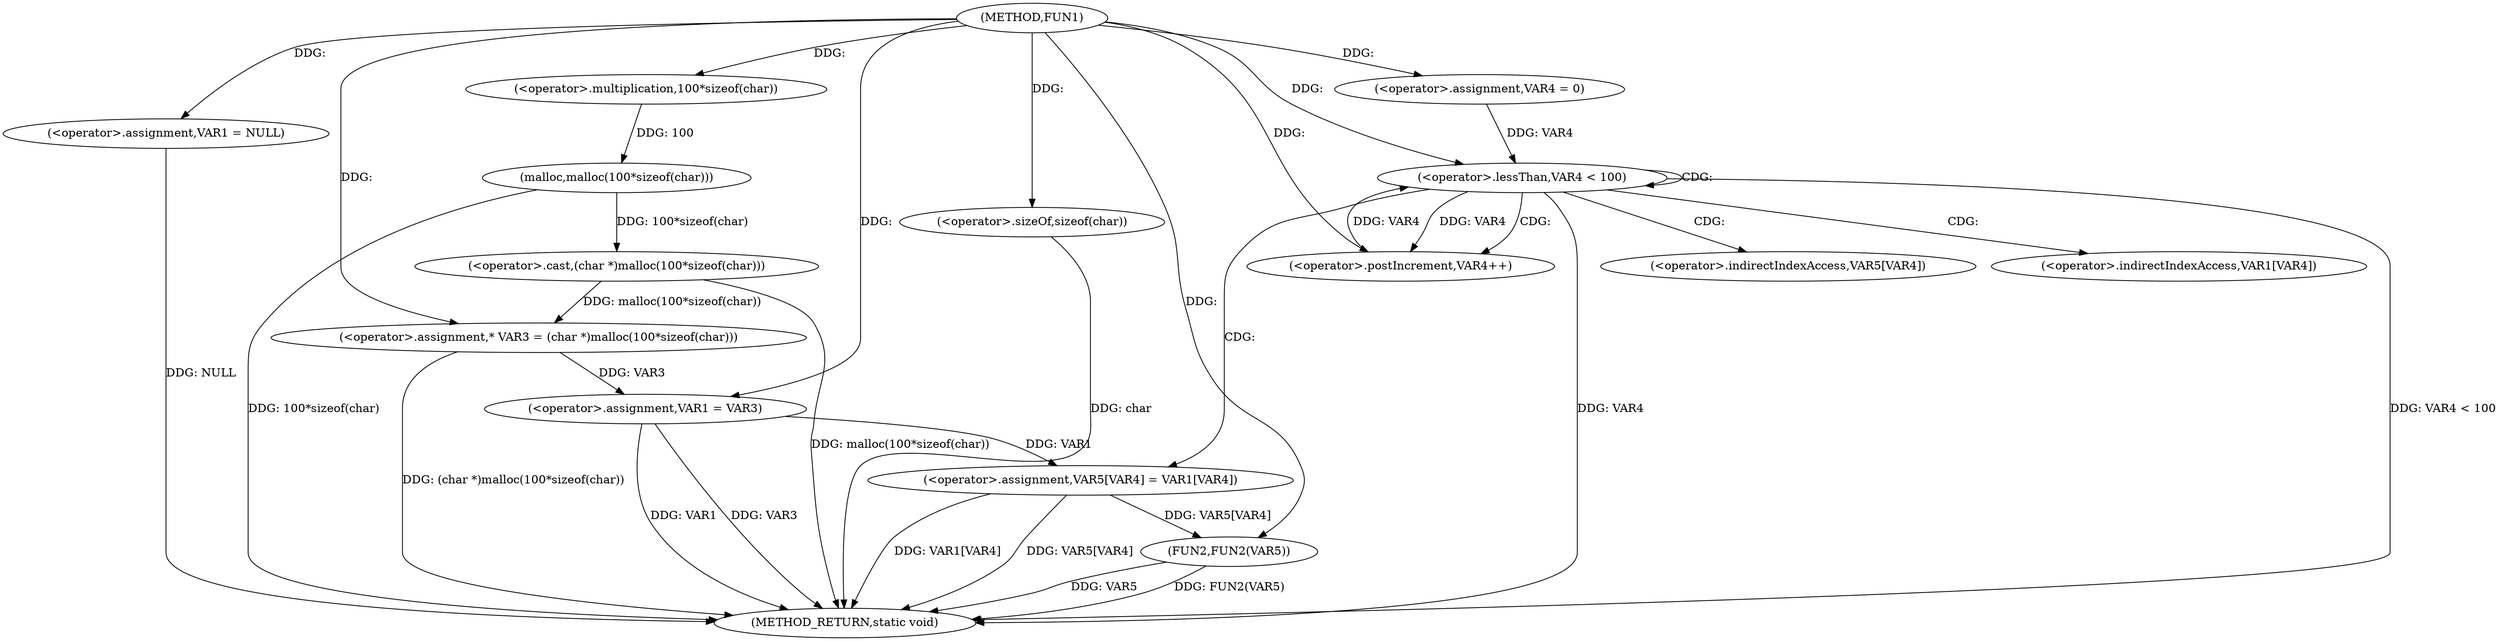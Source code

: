 digraph FUN1 {  
"1000100" [label = "(METHOD,FUN1)" ]
"1000144" [label = "(METHOD_RETURN,static void)" ]
"1000103" [label = "(<operator>.assignment,VAR1 = NULL)" ]
"1000110" [label = "(<operator>.assignment,* VAR3 = (char *)malloc(100*sizeof(char)))" ]
"1000112" [label = "(<operator>.cast,(char *)malloc(100*sizeof(char)))" ]
"1000114" [label = "(malloc,malloc(100*sizeof(char)))" ]
"1000115" [label = "(<operator>.multiplication,100*sizeof(char))" ]
"1000117" [label = "(<operator>.sizeOf,sizeof(char))" ]
"1000119" [label = "(<operator>.assignment,VAR1 = VAR3)" ]
"1000126" [label = "(<operator>.assignment,VAR4 = 0)" ]
"1000129" [label = "(<operator>.lessThan,VAR4 < 100)" ]
"1000132" [label = "(<operator>.postIncrement,VAR4++)" ]
"1000135" [label = "(<operator>.assignment,VAR5[VAR4] = VAR1[VAR4])" ]
"1000142" [label = "(FUN2,FUN2(VAR5))" ]
"1000136" [label = "(<operator>.indirectIndexAccess,VAR5[VAR4])" ]
"1000139" [label = "(<operator>.indirectIndexAccess,VAR1[VAR4])" ]
  "1000142" -> "1000144"  [ label = "DDG: FUN2(VAR5)"] 
  "1000103" -> "1000144"  [ label = "DDG: NULL"] 
  "1000112" -> "1000144"  [ label = "DDG: malloc(100*sizeof(char))"] 
  "1000117" -> "1000144"  [ label = "DDG: char"] 
  "1000110" -> "1000144"  [ label = "DDG: (char *)malloc(100*sizeof(char))"] 
  "1000129" -> "1000144"  [ label = "DDG: VAR4"] 
  "1000135" -> "1000144"  [ label = "DDG: VAR1[VAR4]"] 
  "1000129" -> "1000144"  [ label = "DDG: VAR4 < 100"] 
  "1000114" -> "1000144"  [ label = "DDG: 100*sizeof(char)"] 
  "1000119" -> "1000144"  [ label = "DDG: VAR3"] 
  "1000119" -> "1000144"  [ label = "DDG: VAR1"] 
  "1000142" -> "1000144"  [ label = "DDG: VAR5"] 
  "1000135" -> "1000144"  [ label = "DDG: VAR5[VAR4]"] 
  "1000100" -> "1000103"  [ label = "DDG: "] 
  "1000112" -> "1000110"  [ label = "DDG: malloc(100*sizeof(char))"] 
  "1000100" -> "1000110"  [ label = "DDG: "] 
  "1000114" -> "1000112"  [ label = "DDG: 100*sizeof(char)"] 
  "1000115" -> "1000114"  [ label = "DDG: 100"] 
  "1000100" -> "1000115"  [ label = "DDG: "] 
  "1000100" -> "1000117"  [ label = "DDG: "] 
  "1000110" -> "1000119"  [ label = "DDG: VAR3"] 
  "1000100" -> "1000119"  [ label = "DDG: "] 
  "1000100" -> "1000126"  [ label = "DDG: "] 
  "1000126" -> "1000129"  [ label = "DDG: VAR4"] 
  "1000132" -> "1000129"  [ label = "DDG: VAR4"] 
  "1000100" -> "1000129"  [ label = "DDG: "] 
  "1000129" -> "1000132"  [ label = "DDG: VAR4"] 
  "1000100" -> "1000132"  [ label = "DDG: "] 
  "1000119" -> "1000135"  [ label = "DDG: VAR1"] 
  "1000135" -> "1000142"  [ label = "DDG: VAR5[VAR4]"] 
  "1000100" -> "1000142"  [ label = "DDG: "] 
  "1000129" -> "1000132"  [ label = "CDG: "] 
  "1000129" -> "1000129"  [ label = "CDG: "] 
  "1000129" -> "1000139"  [ label = "CDG: "] 
  "1000129" -> "1000135"  [ label = "CDG: "] 
  "1000129" -> "1000136"  [ label = "CDG: "] 
}
